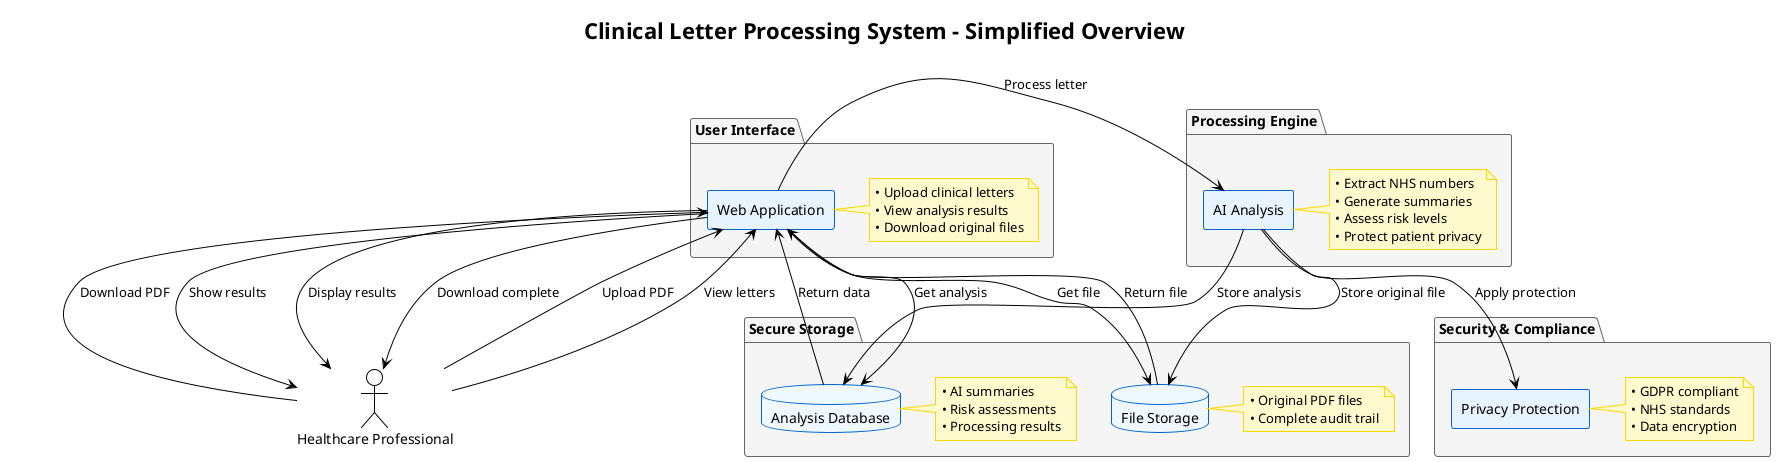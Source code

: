 @startuml Clinical Letter Processing System - Simplified

!theme plain
skinparam backgroundColor #FFFFFF
skinparam componentStyle rectangle

title **Clinical Letter Processing System - Simplified Overview**

actor "Healthcare Professional" as User

package "**User Interface**" as Frontend {
    [Web Application] as React
    note right of React
        • Upload clinical letters
        • View analysis results
        • Download original files
    end note
}

package "**Processing Engine**" as Processing {
    [AI Analysis] as AI
    note right of AI
        • Extract NHS numbers
        • Generate summaries
        • Assess risk levels
        • Protect patient privacy
    end note
}

package "**Secure Storage**" as Storage {
    database "File Storage" as S3
    note right of S3
        • Original PDF files
        • Complete audit trail
    end note
    
    database "Analysis Database" as DynamoDB
    note right of DynamoDB
        • AI summaries
        • Risk assessments
        • Processing results
    end note
}

package "**Security & Compliance**" as Compliance {
    [Privacy Protection] as Privacy
    note right of Privacy
        • GDPR compliant
        • NHS standards
        • Data encryption
    end note
}

' Main data flow - simplified
User --> React : Upload PDF
React --> AI : Process letter
AI --> S3 : Store original file
AI --> DynamoDB : Store analysis
AI --> Privacy : Apply protection
React --> User : Show results

' View existing letters
User --> React : View letters
React --> DynamoDB : Get analysis
DynamoDB --> React : Return data
React --> User : Display results

' Download original file
User --> React : Download PDF
React --> S3 : Get file
S3 --> React : Return file
React --> User : Download complete

' Styling
skinparam component {
    BackgroundColor #E8F4FD
    BorderColor #0066CC
}

skinparam database {
    BackgroundColor #F0F8FF
    BorderColor #0066CC
}

skinparam package {
    BackgroundColor #F5F5F5
    BorderColor #666666
}

skinparam note {
    BackgroundColor #FFFACD
    BorderColor #FFD700
}

@enduml

